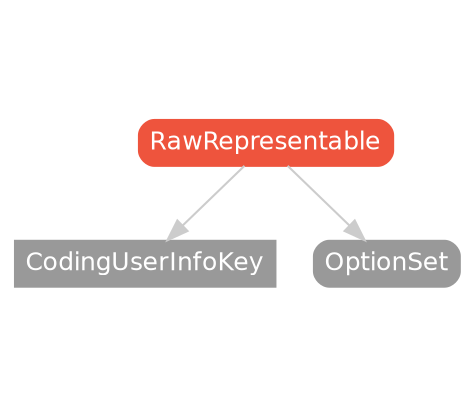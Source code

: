 strict digraph "RawRepresentable - Type Hierarchy - SwiftDoc.org" {
    pad="0.1,0.8"
    node [shape=box, style="filled,rounded", color="#999999", fillcolor="#999999", fontcolor=white, fontname=Helvetica, fontnames="Helvetica,sansserif", fontsize=12, margin="0.07,0.05", height="0.3"]
    edge [color="#cccccc"]
    "CodingUserInfoKey" [URL="/type/CodingUserInfoKey/hierarchy/", style=filled]
    "OptionSet" [URL="/protocol/OptionSet/hierarchy/"]
    "RawRepresentable" [URL="/protocol/RawRepresentable/", style="filled,rounded", fillcolor="#ee543d", color="#ee543d"]    "RawRepresentable" -> "CodingUserInfoKey"
    "RawRepresentable" -> "OptionSet"
    subgraph Types {
        rank = max; "CodingUserInfoKey";
    }
}